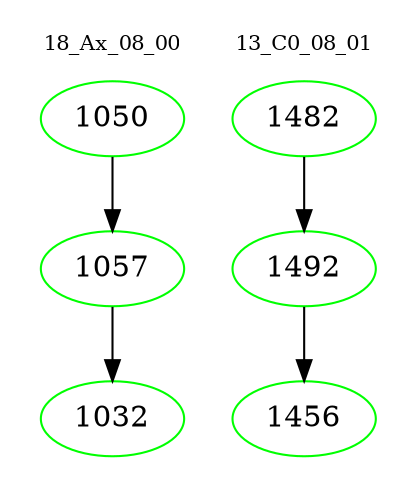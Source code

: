 digraph{
subgraph cluster_0 {
color = white
label = "18_Ax_08_00";
fontsize=10;
T0_1050 [label="1050", color="green"]
T0_1050 -> T0_1057 [color="black"]
T0_1057 [label="1057", color="green"]
T0_1057 -> T0_1032 [color="black"]
T0_1032 [label="1032", color="green"]
}
subgraph cluster_1 {
color = white
label = "13_C0_08_01";
fontsize=10;
T1_1482 [label="1482", color="green"]
T1_1482 -> T1_1492 [color="black"]
T1_1492 [label="1492", color="green"]
T1_1492 -> T1_1456 [color="black"]
T1_1456 [label="1456", color="green"]
}
}

